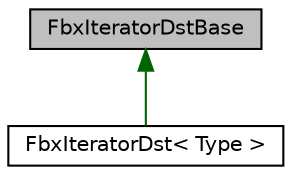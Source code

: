 digraph "FbxIteratorDstBase"
{
  edge [fontname="Helvetica",fontsize="10",labelfontname="Helvetica",labelfontsize="10"];
  node [fontname="Helvetica",fontsize="10",shape=record];
  Node0 [label="FbxIteratorDstBase",height=0.2,width=0.4,color="black", fillcolor="grey75", style="filled", fontcolor="black"];
  Node0 -> Node1 [dir="back",color="darkgreen",fontsize="10",style="solid",fontname="Helvetica"];
  Node1 [label="FbxIteratorDst\< Type \>",height=0.2,width=0.4,color="black", fillcolor="white", style="filled",URL="$class_fbx_iterator_dst.html"];
}
